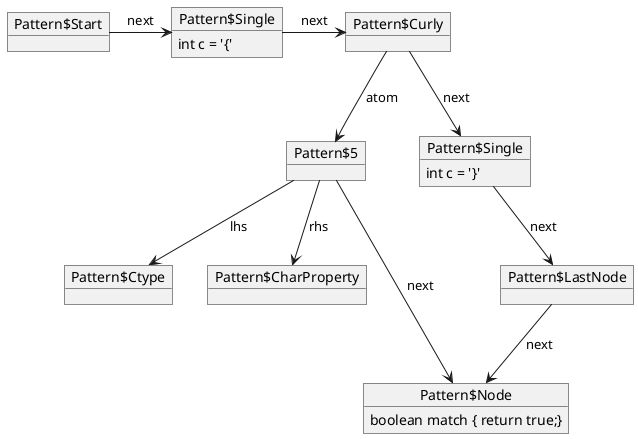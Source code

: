 @startuml


object "Pattern$Start" as start
object "Pattern$Single" as single123{
    int c = '{'
}
object "Pattern$Curly" as curly
object "Pattern$5" as 5
object "Pattern$Ctype" as ctype
object "Pattern$CharProperty" as charProperty
object "Pattern$Single" as single125{
    int c = '}'
}
object "Pattern$LastNode" as last
object "Pattern$Node" as node {
    boolean match { return true;}
}

start -> single123 : next
single123 -> curly : next
curly --> 5 : atom
5 --> ctype : lhs
5 --> charProperty : rhs
5 --> node : next
curly --> single125 : next
single125 --> last : next
last --> node : next

@enduml